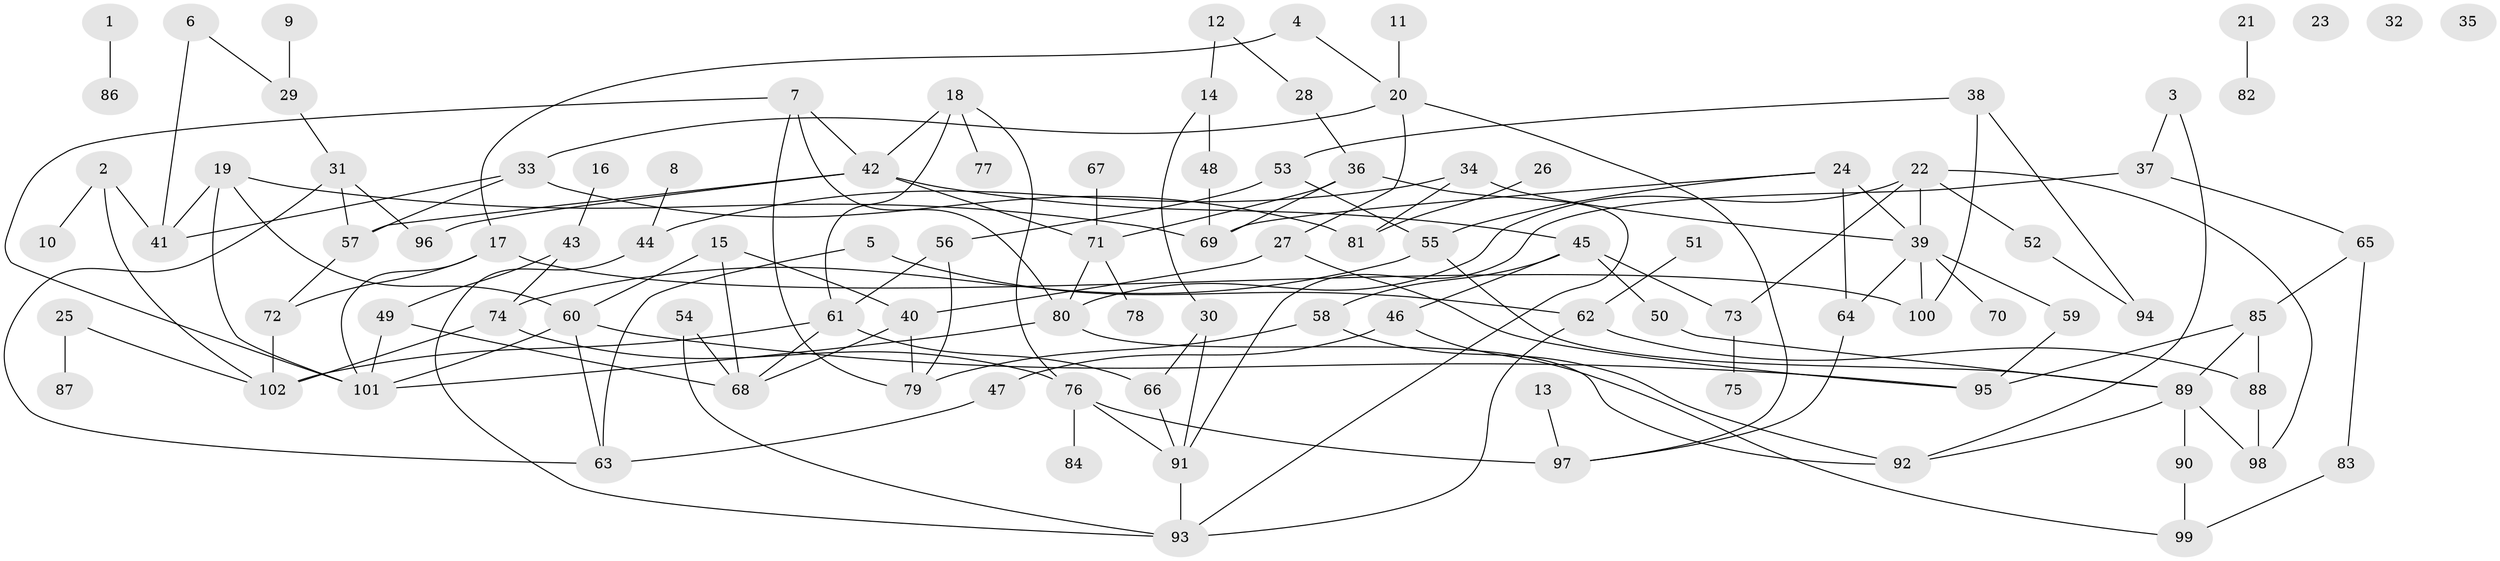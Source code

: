 // Generated by graph-tools (version 1.1) at 2025/49/03/09/25 03:49:13]
// undirected, 102 vertices, 150 edges
graph export_dot {
graph [start="1"]
  node [color=gray90,style=filled];
  1;
  2;
  3;
  4;
  5;
  6;
  7;
  8;
  9;
  10;
  11;
  12;
  13;
  14;
  15;
  16;
  17;
  18;
  19;
  20;
  21;
  22;
  23;
  24;
  25;
  26;
  27;
  28;
  29;
  30;
  31;
  32;
  33;
  34;
  35;
  36;
  37;
  38;
  39;
  40;
  41;
  42;
  43;
  44;
  45;
  46;
  47;
  48;
  49;
  50;
  51;
  52;
  53;
  54;
  55;
  56;
  57;
  58;
  59;
  60;
  61;
  62;
  63;
  64;
  65;
  66;
  67;
  68;
  69;
  70;
  71;
  72;
  73;
  74;
  75;
  76;
  77;
  78;
  79;
  80;
  81;
  82;
  83;
  84;
  85;
  86;
  87;
  88;
  89;
  90;
  91;
  92;
  93;
  94;
  95;
  96;
  97;
  98;
  99;
  100;
  101;
  102;
  1 -- 86;
  2 -- 10;
  2 -- 41;
  2 -- 102;
  3 -- 37;
  3 -- 92;
  4 -- 17;
  4 -- 20;
  5 -- 62;
  5 -- 63;
  6 -- 29;
  6 -- 41;
  7 -- 42;
  7 -- 79;
  7 -- 80;
  7 -- 101;
  8 -- 44;
  9 -- 29;
  11 -- 20;
  12 -- 14;
  12 -- 28;
  13 -- 97;
  14 -- 30;
  14 -- 48;
  15 -- 40;
  15 -- 60;
  15 -- 68;
  16 -- 43;
  17 -- 72;
  17 -- 100;
  17 -- 101;
  18 -- 42;
  18 -- 61;
  18 -- 76;
  18 -- 77;
  19 -- 41;
  19 -- 60;
  19 -- 69;
  19 -- 101;
  20 -- 27;
  20 -- 33;
  20 -- 97;
  21 -- 82;
  22 -- 39;
  22 -- 52;
  22 -- 73;
  22 -- 80;
  22 -- 98;
  24 -- 39;
  24 -- 55;
  24 -- 64;
  24 -- 69;
  25 -- 87;
  25 -- 102;
  26 -- 81;
  27 -- 40;
  27 -- 95;
  28 -- 36;
  29 -- 31;
  30 -- 66;
  30 -- 91;
  31 -- 57;
  31 -- 63;
  31 -- 96;
  33 -- 41;
  33 -- 57;
  33 -- 81;
  34 -- 39;
  34 -- 44;
  34 -- 81;
  36 -- 69;
  36 -- 71;
  36 -- 93;
  37 -- 65;
  37 -- 91;
  38 -- 53;
  38 -- 94;
  38 -- 100;
  39 -- 59;
  39 -- 64;
  39 -- 70;
  39 -- 100;
  40 -- 68;
  40 -- 79;
  42 -- 45;
  42 -- 57;
  42 -- 71;
  42 -- 96;
  43 -- 49;
  43 -- 74;
  44 -- 93;
  45 -- 46;
  45 -- 50;
  45 -- 58;
  45 -- 73;
  46 -- 47;
  46 -- 99;
  47 -- 63;
  48 -- 69;
  49 -- 68;
  49 -- 101;
  50 -- 89;
  51 -- 62;
  52 -- 94;
  53 -- 55;
  53 -- 56;
  54 -- 68;
  54 -- 93;
  55 -- 74;
  55 -- 89;
  56 -- 61;
  56 -- 79;
  57 -- 72;
  58 -- 79;
  58 -- 92;
  59 -- 95;
  60 -- 63;
  60 -- 95;
  60 -- 101;
  61 -- 66;
  61 -- 68;
  61 -- 102;
  62 -- 88;
  62 -- 93;
  64 -- 97;
  65 -- 83;
  65 -- 85;
  66 -- 91;
  67 -- 71;
  71 -- 78;
  71 -- 80;
  72 -- 102;
  73 -- 75;
  74 -- 76;
  74 -- 102;
  76 -- 84;
  76 -- 91;
  76 -- 97;
  80 -- 92;
  80 -- 101;
  83 -- 99;
  85 -- 88;
  85 -- 89;
  85 -- 95;
  88 -- 98;
  89 -- 90;
  89 -- 92;
  89 -- 98;
  90 -- 99;
  91 -- 93;
}
